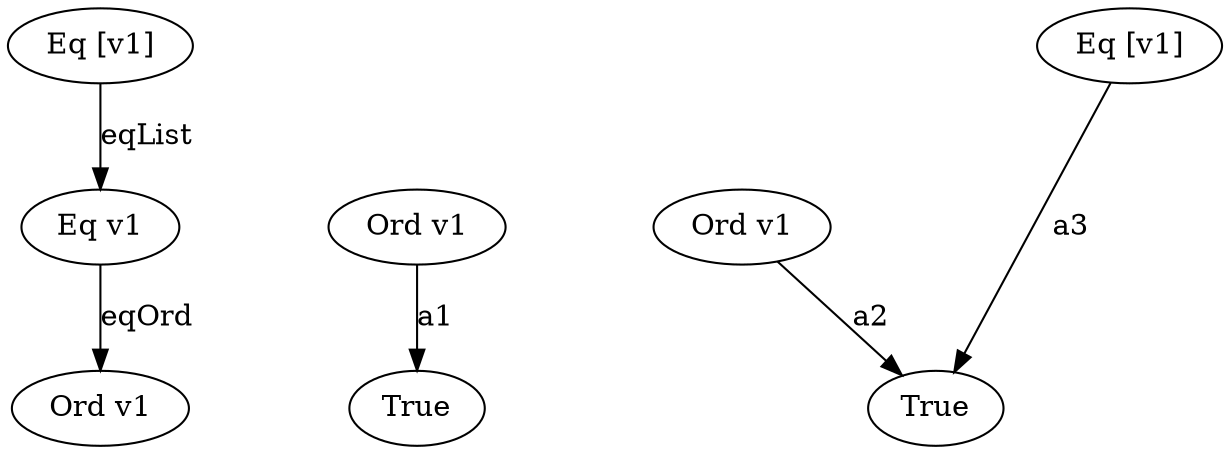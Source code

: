 digraph fgl {

        nodesep = "1" 

        a1 [label = "Ord v1"]
        a2 [label = "Eq [v1]"]
        a3 [label = "Eq v1"]
        a2 -> a3 [label = "eqList"]
        a3 -> a1 [label = "eqOrd"]

        b1 [label = "Ord v1"]
        b3 [label = "True"]
        b1 -> b3 [label = "a1"]

        c1 [label = "Ord v1"]
        c2 [label = "Eq [v1]"]
        c3 [label = "True"]
        c1 -> c3 [label = "a2"]
        c2 -> c3 [label = "a3"]

        {rank = same; a2 c2}
        {rank = same; a1 b3 c3}

}
